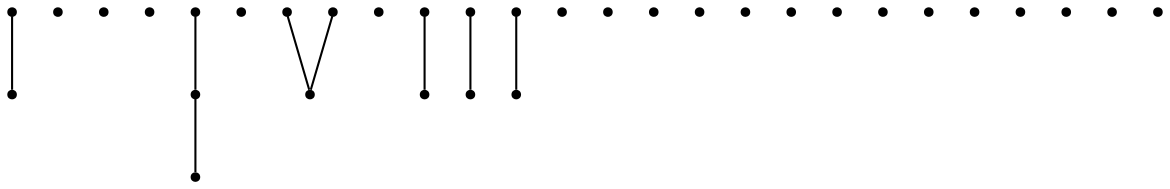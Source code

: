 graph {
  node [shape=point,comment="{\"directed\":false,\"doi\":\"10.1007/978-3-319-50106-2_2\",\"figure\":\"2 (5)\"}"]

  v0 [pos="809.042401302163,626.0809181379738"]
  v1 [pos="796.5196003657219,640.7757988108226"]
  v2 [pos="783.9967517379677,645.522234490048"]
  v3 [pos="771.475015907523,650.5219715267597"]
  v4 [pos="765.2229708852564,696.7391680705608"]
  v5 [pos="746.4324185873772,628.6812551249698"]
  v6 [pos="733.9262778163729,645.4357870956708"]
  v7 [pos="715.1357891069115,657.7668132086583"]
  v8 [pos="702.6129881704705,701.3106105689649"]
  v9 [pos="683.839159626446,633.6643322004259"]
  v10 [pos="671.3183617251624,654.7371324873214"]
  v11 [pos="652.5424665575626,666.6076092324334"]
  v12 [pos="640.0196656211216,707.5960260660787"]
  v13 [pos="621.2281277027682,640.7559912614673"]
  v14 [pos="608.7261519731233,666.5399042944684"]
  v15 [pos="583.6783880940394,681.8370393873224"]
  v16 [pos="577.4096988034403,717.0921880848158"]
  v17 [pos="558.6337877387361,651.0032663616568"]
  v18 [pos="552.3827919253614,681.2202392950379"]
  v19 [pos="539.8578607769275,685.0196960696915"]
  v20 [pos="521.0673879645705,707.2219240925805"]
  v21 [pos="514.8163921511958,732.4704927980616"]
  v22 [pos="496.02276376361056,668.5569041838774"]
  v23 [pos="489.77176795023587,711.3632121142545"]
  v24 [pos="477.24895111669036,718.3382355495977"]
  v25 [pos="464.72922626995546,739.238125150829"]
  v26 [pos="452.20640943641,767.3630647815131"]
  v27 [pos="433.4294730084705,696.0047149503639"]
  v28 [pos="427.1795184554356,745.797444400264"]
  v29 [pos="414.65562856734147,761.5247021760289"]
  v30 [pos="408.3858900678503,777.2646774794697"]
  v31 [pos="395.8641144946447,792.5450254357914"]
  v32 [pos="389.61311868126995,800.7847275139619"]

  v0 -- v1 [id="-161",pos="809.042401302163,626.0809181379738 796.5196003657219,640.7757988108226 796.5196003657219,640.7757988108226 796.5196003657219,640.7757988108226"]
  v5 -- v6 [id="-208",pos="746.4324185873772,628.6812551249698 733.9262778163729,645.4357870956708 733.9262778163729,645.4357870956708 733.9262778163729,645.4357870956708"]
  v6 -- v7 [id="-220",pos="733.9262778163729,645.4357870956708 715.1357891069115,657.7668132086583 715.1357891069115,657.7668132086583 715.1357891069115,657.7668132086583"]
  v9 -- v10 [id="-248",pos="683.839159626446,633.6643322004259 671.3183617251624,654.7371324873214 671.3183617251624,654.7371324873214 671.3183617251624,654.7371324873214"]
  v11 -- v10 [id="-264",pos="652.5424665575626,666.6076092324334 671.3183617251624,654.7371324873214 671.3183617251624,654.7371324873214 671.3183617251624,654.7371324873214"]
  v17 -- v18 [id="-301",pos="558.6337877387361,651.0032663616568 552.3827919253614,681.2202392950379 552.3827919253614,681.2202392950379 552.3827919253614,681.2202392950379"]
  v13 -- v14 [id="-302",pos="621.2281277027682,640.7559912614673 608.7261519731233,666.5399042944684 608.7261519731233,666.5399042944684 608.7261519731233,666.5399042944684"]
  v15 -- v16 [id="-305",pos="583.6783880940394,681.8370393873224 577.4096988034403,717.0921880848158 577.4096988034403,717.0921880848158 577.4096988034403,717.0921880848158"]
}